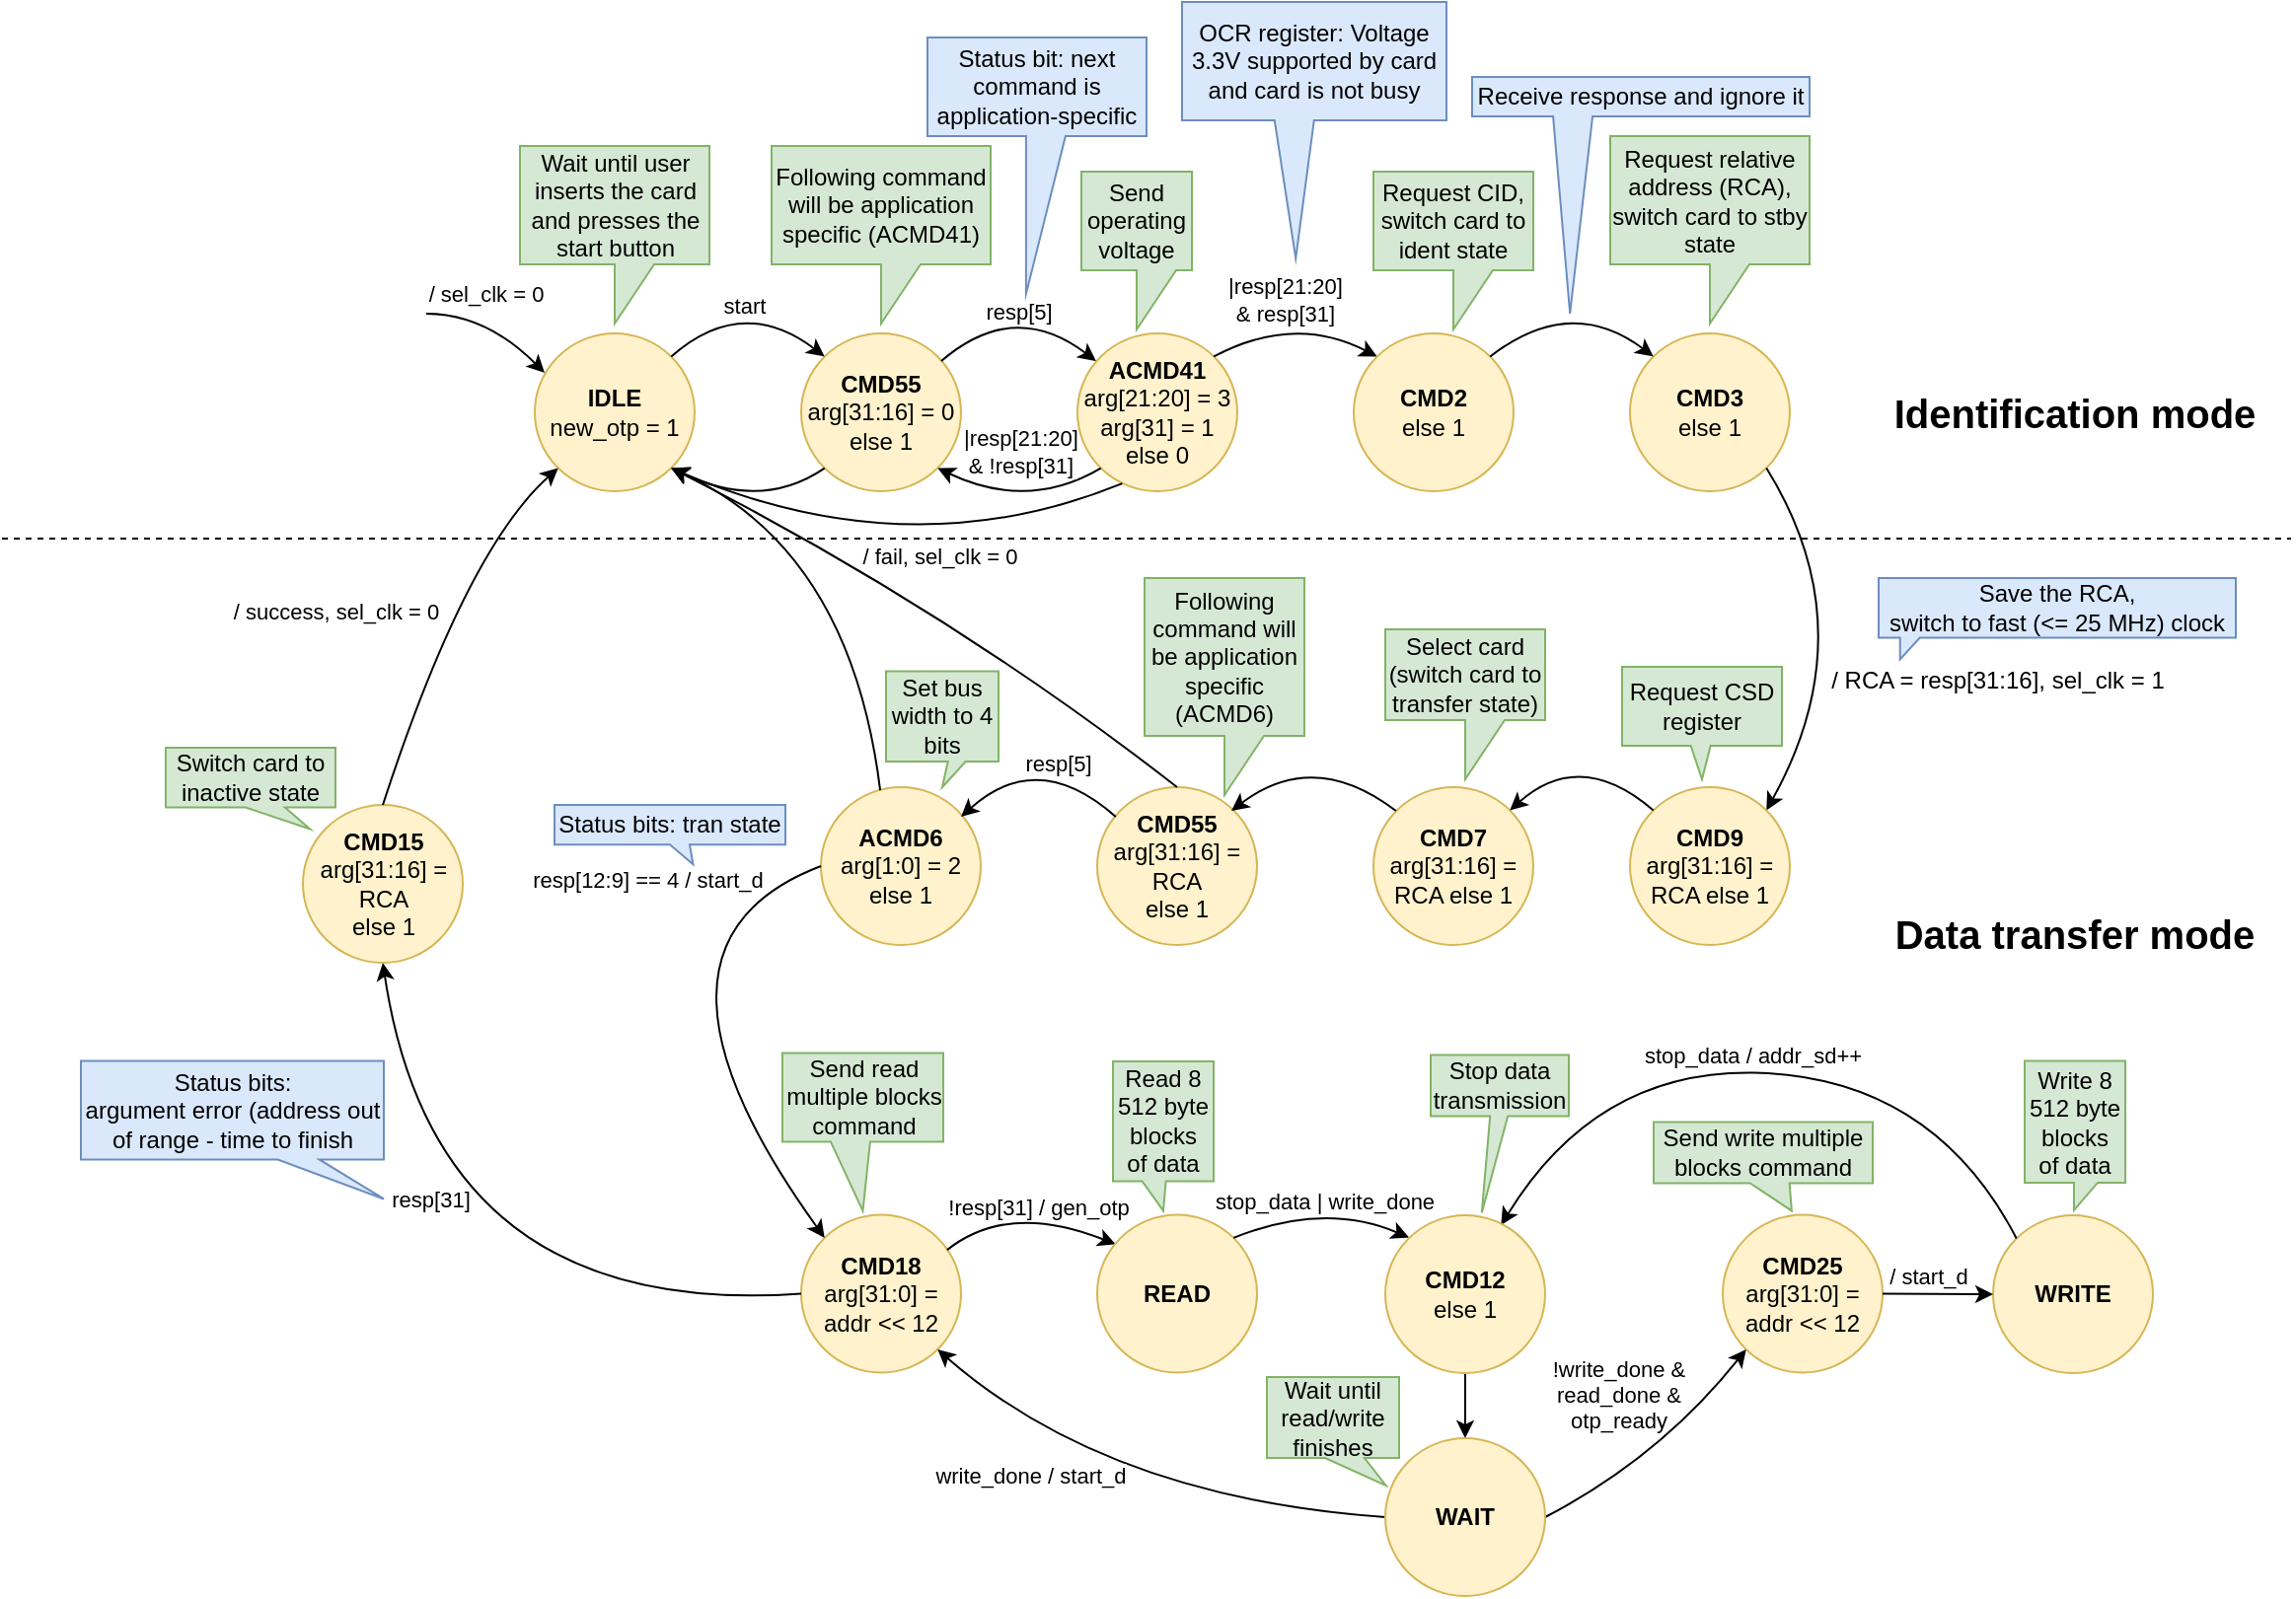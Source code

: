 <mxfile version="21.1.2" type="device">
  <diagram id="W-F6sWLnjnpeOiXVLfIf" name="Страница 1">
    <mxGraphModel dx="446" dy="288" grid="1" gridSize="10" guides="1" tooltips="1" connect="1" arrows="1" fold="1" page="1" pageScale="1" pageWidth="1169" pageHeight="827" math="0" shadow="0">
      <root>
        <mxCell id="0" />
        <mxCell id="1" parent="0" />
        <mxCell id="KcrwTRFAVIsgEg5xFYBQ-48" value="&lt;b&gt;IDLE&lt;/b&gt;&lt;br&gt;new_otp = 1" style="ellipse;whiteSpace=wrap;html=1;aspect=fixed;fillColor=#fff2cc;strokeColor=#d6b656;" parent="1" vertex="1">
          <mxGeometry x="270" y="230" width="81" height="80" as="geometry" />
        </mxCell>
        <mxCell id="KcrwTRFAVIsgEg5xFYBQ-49" value="&lt;b&gt;CMD55&lt;br&gt;&lt;/b&gt;arg[31:16] = 0&lt;br&gt;else 1" style="ellipse;whiteSpace=wrap;html=1;aspect=fixed;fillColor=#fff2cc;strokeColor=#d6b656;" parent="1" vertex="1">
          <mxGeometry x="405" y="230" width="81" height="80" as="geometry" />
        </mxCell>
        <mxCell id="KcrwTRFAVIsgEg5xFYBQ-50" value="" style="curved=1;endArrow=classic;html=1;rounded=0;" parent="1" edge="1">
          <mxGeometry width="50" height="50" relative="1" as="geometry">
            <mxPoint x="215" y="220" as="sourcePoint" />
            <mxPoint x="275" y="250" as="targetPoint" />
            <Array as="points">
              <mxPoint x="245.0" y="220" />
            </Array>
          </mxGeometry>
        </mxCell>
        <mxCell id="V_0UxdWH2Facl6ypG54b-16" value="/ sel_clk = 0" style="edgeLabel;html=1;align=center;verticalAlign=middle;resizable=0;points=[];" parent="KcrwTRFAVIsgEg5xFYBQ-50" vertex="1" connectable="0">
          <mxGeometry x="-0.392" y="-4" relative="1" as="geometry">
            <mxPoint x="8" y="-14" as="offset" />
          </mxGeometry>
        </mxCell>
        <mxCell id="KcrwTRFAVIsgEg5xFYBQ-52" value="" style="curved=1;endArrow=classic;html=1;rounded=0;entryX=0;entryY=0;entryDx=0;entryDy=0;exitX=1;exitY=0;exitDx=0;exitDy=0;" parent="1" source="KcrwTRFAVIsgEg5xFYBQ-48" target="KcrwTRFAVIsgEg5xFYBQ-49" edge="1">
          <mxGeometry width="50" height="50" relative="1" as="geometry">
            <mxPoint x="350" y="250" as="sourcePoint" />
            <mxPoint x="400" y="200" as="targetPoint" />
            <Array as="points">
              <mxPoint x="375" y="210" />
            </Array>
          </mxGeometry>
        </mxCell>
        <mxCell id="KcrwTRFAVIsgEg5xFYBQ-53" value="start" style="edgeLabel;html=1;align=center;verticalAlign=middle;resizable=0;points=[];" parent="KcrwTRFAVIsgEg5xFYBQ-52" vertex="1" connectable="0">
          <mxGeometry x="-0.276" y="-9" relative="1" as="geometry">
            <mxPoint x="3" y="-9" as="offset" />
          </mxGeometry>
        </mxCell>
        <mxCell id="KcrwTRFAVIsgEg5xFYBQ-54" value="&lt;b&gt;ACMD41&lt;/b&gt;&lt;br&gt;arg[21:20] = 3&lt;br&gt;arg[31] = 1&lt;br&gt;else 0" style="ellipse;whiteSpace=wrap;html=1;aspect=fixed;fillColor=#fff2cc;strokeColor=#d6b656;" parent="1" vertex="1">
          <mxGeometry x="545" y="230" width="81" height="80" as="geometry" />
        </mxCell>
        <mxCell id="KcrwTRFAVIsgEg5xFYBQ-57" value="" style="curved=1;endArrow=classic;html=1;rounded=0;entryX=0;entryY=0;entryDx=0;entryDy=0;exitX=1;exitY=0;exitDx=0;exitDy=0;" parent="1" edge="1">
          <mxGeometry width="50" height="50" relative="1" as="geometry">
            <mxPoint x="476" y="244" as="sourcePoint" />
            <mxPoint x="554.431" y="244" as="targetPoint" />
            <Array as="points">
              <mxPoint x="512.716" y="212.284" />
            </Array>
          </mxGeometry>
        </mxCell>
        <mxCell id="O6xWV5hV_0OxlYaLfOpM-2" value="resp[5]" style="edgeLabel;html=1;align=center;verticalAlign=middle;resizable=0;points=[];" parent="KcrwTRFAVIsgEg5xFYBQ-57" vertex="1" connectable="0">
          <mxGeometry x="-0.367" y="-7" relative="1" as="geometry">
            <mxPoint x="10" y="-10" as="offset" />
          </mxGeometry>
        </mxCell>
        <mxCell id="6fM3Hw9QbUDeKjKxUOuF-47" value="" style="curved=1;endArrow=classic;html=1;rounded=0;exitX=1;exitY=0;exitDx=0;exitDy=0;entryX=0;entryY=0;entryDx=0;entryDy=0;" parent="1" source="KcrwTRFAVIsgEg5xFYBQ-54" target="6fM3Hw9QbUDeKjKxUOuF-49" edge="1">
          <mxGeometry width="50" height="50" relative="1" as="geometry">
            <mxPoint x="425" y="270" as="sourcePoint" />
            <mxPoint x="755" y="250" as="targetPoint" />
            <Array as="points">
              <mxPoint x="655" y="220" />
            </Array>
          </mxGeometry>
        </mxCell>
        <mxCell id="6fM3Hw9QbUDeKjKxUOuF-48" value="|resp[21:20]&lt;br&gt;&amp;amp; resp[31]" style="edgeLabel;html=1;align=center;verticalAlign=middle;resizable=0;points=[];" parent="6fM3Hw9QbUDeKjKxUOuF-47" vertex="1" connectable="0">
          <mxGeometry x="0.339" y="-23" relative="1" as="geometry">
            <mxPoint x="-9" y="-35" as="offset" />
          </mxGeometry>
        </mxCell>
        <mxCell id="6fM3Hw9QbUDeKjKxUOuF-49" value="&lt;b&gt;CMD2&lt;/b&gt;&lt;br&gt;else 1" style="ellipse;whiteSpace=wrap;html=1;aspect=fixed;fillColor=#fff2cc;strokeColor=#d6b656;" parent="1" vertex="1">
          <mxGeometry x="685" y="230" width="81" height="80" as="geometry" />
        </mxCell>
        <mxCell id="6fM3Hw9QbUDeKjKxUOuF-52" value="" style="curved=1;endArrow=classic;html=1;rounded=0;exitX=0.28;exitY=0.951;exitDx=0;exitDy=0;entryX=1;entryY=1;entryDx=0;entryDy=0;exitPerimeter=0;" parent="1" source="KcrwTRFAVIsgEg5xFYBQ-54" target="KcrwTRFAVIsgEg5xFYBQ-48" edge="1">
          <mxGeometry width="50" height="50" relative="1" as="geometry">
            <mxPoint x="623.284" y="308.284" as="sourcePoint" />
            <mxPoint x="595" y="320" as="targetPoint" />
            <Array as="points">
              <mxPoint x="460" y="350" />
            </Array>
          </mxGeometry>
        </mxCell>
        <mxCell id="6fM3Hw9QbUDeKjKxUOuF-54" value="&lt;b&gt;CMD3&lt;/b&gt;&lt;br&gt;else 1" style="ellipse;whiteSpace=wrap;html=1;aspect=fixed;fillColor=#fff2cc;strokeColor=#d6b656;" parent="1" vertex="1">
          <mxGeometry x="825" y="230" width="81" height="80" as="geometry" />
        </mxCell>
        <mxCell id="6fM3Hw9QbUDeKjKxUOuF-55" value="" style="curved=1;endArrow=classic;html=1;rounded=0;exitX=1;exitY=0;exitDx=0;exitDy=0;entryX=0;entryY=0;entryDx=0;entryDy=0;" parent="1" source="6fM3Hw9QbUDeKjKxUOuF-49" target="6fM3Hw9QbUDeKjKxUOuF-54" edge="1">
          <mxGeometry width="50" height="50" relative="1" as="geometry">
            <mxPoint x="615" y="260" as="sourcePoint" />
            <mxPoint x="665" y="210" as="targetPoint" />
            <Array as="points">
              <mxPoint x="795" y="210" />
            </Array>
          </mxGeometry>
        </mxCell>
        <mxCell id="6fM3Hw9QbUDeKjKxUOuF-58" value="/ RCA = resp[31:16], sel_clk = 1" style="text;html=1;align=center;verticalAlign=middle;resizable=0;points=[];autosize=1;strokeColor=none;fillColor=none;" parent="1" vertex="1">
          <mxGeometry x="916" y="391" width="190" height="30" as="geometry" />
        </mxCell>
        <mxCell id="6fM3Hw9QbUDeKjKxUOuF-59" value="" style="curved=1;endArrow=classic;html=1;rounded=0;exitX=1;exitY=1;exitDx=0;exitDy=0;entryX=1;entryY=0;entryDx=0;entryDy=0;" parent="1" source="6fM3Hw9QbUDeKjKxUOuF-54" target="jrYbwytKNGv0v-PPE6z6-2" edge="1">
          <mxGeometry width="50" height="50" relative="1" as="geometry">
            <mxPoint x="835" y="450" as="sourcePoint" />
            <mxPoint x="900" y="460" as="targetPoint" />
            <Array as="points">
              <mxPoint x="945" y="380" />
            </Array>
          </mxGeometry>
        </mxCell>
        <mxCell id="6fM3Hw9QbUDeKjKxUOuF-60" value="&lt;b&gt;CMD7&lt;/b&gt;&lt;br&gt;arg[31:16] = RCA else 1" style="ellipse;whiteSpace=wrap;html=1;aspect=fixed;fillColor=#fff2cc;strokeColor=#d6b656;" parent="1" vertex="1">
          <mxGeometry x="695" y="460" width="81" height="80" as="geometry" />
        </mxCell>
        <mxCell id="O6xWV5hV_0OxlYaLfOpM-1" value="&lt;b&gt;CMD55&lt;/b&gt;&lt;br&gt;arg[31:16] = RCA&lt;br&gt;else 1" style="ellipse;whiteSpace=wrap;html=1;aspect=fixed;fillColor=#fff2cc;strokeColor=#d6b656;" parent="1" vertex="1">
          <mxGeometry x="555" y="460" width="81" height="80" as="geometry" />
        </mxCell>
        <mxCell id="iV3B52UpifQztuAh5zCx-1" value="" style="curved=1;endArrow=none;html=1;rounded=0;exitX=1;exitY=0;exitDx=0;exitDy=0;entryX=0;entryY=0;entryDx=0;entryDy=0;startArrow=classic;startFill=1;endFill=0;" parent="1" edge="1">
          <mxGeometry width="50" height="50" relative="1" as="geometry">
            <mxPoint x="623" y="472" as="sourcePoint" />
            <mxPoint x="706.431" y="472.0" as="targetPoint" />
            <Array as="points">
              <mxPoint x="664.716" y="440.284" />
            </Array>
          </mxGeometry>
        </mxCell>
        <mxCell id="iV3B52UpifQztuAh5zCx-2" value="&lt;b&gt;ACMD6&lt;/b&gt;&lt;br&gt;arg[1:0] = 2&lt;br&gt;else 1" style="ellipse;whiteSpace=wrap;html=1;aspect=fixed;fillColor=#fff2cc;strokeColor=#d6b656;" parent="1" vertex="1">
          <mxGeometry x="415" y="460" width="81" height="80" as="geometry" />
        </mxCell>
        <mxCell id="iV3B52UpifQztuAh5zCx-3" value="" style="curved=1;endArrow=none;html=1;rounded=0;entryX=0;entryY=0;entryDx=0;entryDy=0;exitX=1;exitY=0;exitDx=0;exitDy=0;startArrow=classic;startFill=1;endFill=0;" parent="1" edge="1">
          <mxGeometry width="50" height="50" relative="1" as="geometry">
            <mxPoint x="486" y="475" as="sourcePoint" />
            <mxPoint x="564.431" y="475" as="targetPoint" />
            <Array as="points">
              <mxPoint x="525" y="440" />
            </Array>
          </mxGeometry>
        </mxCell>
        <mxCell id="iV3B52UpifQztuAh5zCx-4" value="resp[5]" style="edgeLabel;html=1;align=center;verticalAlign=middle;resizable=0;points=[];" parent="iV3B52UpifQztuAh5zCx-3" vertex="1" connectable="0">
          <mxGeometry x="-0.367" y="-7" relative="1" as="geometry">
            <mxPoint x="19" y="-10" as="offset" />
          </mxGeometry>
        </mxCell>
        <mxCell id="iV3B52UpifQztuAh5zCx-8" value="&lt;b&gt;CMD18&lt;/b&gt;&lt;br&gt;arg[31:0] = addr &amp;lt;&amp;lt; 12" style="ellipse;whiteSpace=wrap;html=1;aspect=fixed;fillColor=#fff2cc;strokeColor=#d6b656;" parent="1" vertex="1">
          <mxGeometry x="405" y="676.72" width="81" height="80" as="geometry" />
        </mxCell>
        <mxCell id="iV3B52UpifQztuAh5zCx-9" value="" style="curved=1;endArrow=none;html=1;rounded=0;exitX=0;exitY=0;exitDx=0;exitDy=0;startArrow=classic;startFill=1;endFill=0;entryX=0;entryY=0.5;entryDx=0;entryDy=0;" parent="1" source="iV3B52UpifQztuAh5zCx-8" target="iV3B52UpifQztuAh5zCx-2" edge="1">
          <mxGeometry width="50" height="50" relative="1" as="geometry">
            <mxPoint x="348" y="472.0" as="sourcePoint" />
            <mxPoint x="310.5" y="540" as="targetPoint" />
            <Array as="points">
              <mxPoint x="310" y="540" />
            </Array>
          </mxGeometry>
        </mxCell>
        <mxCell id="iV3B52UpifQztuAh5zCx-10" value="resp[12:9] == 4 / start_d" style="edgeLabel;html=1;align=center;verticalAlign=middle;resizable=0;points=[];" parent="iV3B52UpifQztuAh5zCx-9" vertex="1" connectable="0">
          <mxGeometry x="0.233" y="-13" relative="1" as="geometry">
            <mxPoint x="6" y="-26" as="offset" />
          </mxGeometry>
        </mxCell>
        <mxCell id="iV3B52UpifQztuAh5zCx-11" value="&lt;b&gt;CMD25&lt;/b&gt;&lt;br&gt;arg[31:0] = addr &amp;lt;&amp;lt; 12" style="ellipse;whiteSpace=wrap;html=1;aspect=fixed;fillColor=#fff2cc;strokeColor=#d6b656;" parent="1" vertex="1">
          <mxGeometry x="872" y="676.72" width="81" height="80" as="geometry" />
        </mxCell>
        <mxCell id="iV3B52UpifQztuAh5zCx-12" value="" style="curved=1;endArrow=classic;html=1;rounded=0;entryX=0;entryY=0;entryDx=0;entryDy=0;exitX=0.913;exitY=0.223;exitDx=0;exitDy=0;exitPerimeter=0;" parent="1" source="iV3B52UpifQztuAh5zCx-8" edge="1">
          <mxGeometry width="50" height="50" relative="1" as="geometry">
            <mxPoint x="486" y="691.72" as="sourcePoint" />
            <mxPoint x="564.431" y="691.72" as="targetPoint" />
            <Array as="points">
              <mxPoint x="510" y="670" />
            </Array>
          </mxGeometry>
        </mxCell>
        <mxCell id="iV3B52UpifQztuAh5zCx-13" value="!resp[31] / gen_otp" style="edgeLabel;html=1;align=center;verticalAlign=middle;resizable=0;points=[];labelBackgroundColor=none;" parent="iV3B52UpifQztuAh5zCx-12" vertex="1" connectable="0">
          <mxGeometry x="-0.367" y="-7" relative="1" as="geometry">
            <mxPoint x="17" y="-8" as="offset" />
          </mxGeometry>
        </mxCell>
        <mxCell id="iV3B52UpifQztuAh5zCx-14" value="" style="curved=1;endArrow=classic;html=1;rounded=0;entryX=1;entryY=1;entryDx=0;entryDy=0;exitX=0;exitY=0.5;exitDx=0;exitDy=0;" parent="1" source="khvH6Rz9v-6Bei9KLh18-4" target="iV3B52UpifQztuAh5zCx-8" edge="1">
          <mxGeometry width="50" height="50" relative="1" as="geometry">
            <mxPoint x="741.5" y="676.72" as="sourcePoint" />
            <mxPoint x="492.84" y="513.6" as="targetPoint" />
            <Array as="points">
              <mxPoint x="560" y="820" />
            </Array>
          </mxGeometry>
        </mxCell>
        <mxCell id="2bQfTvNvb8pTR67cu4QD-1" value="write_done / start_d" style="edgeLabel;html=1;align=center;verticalAlign=middle;resizable=0;points=[];" parent="iV3B52UpifQztuAh5zCx-14" vertex="1" connectable="0">
          <mxGeometry x="-0.223" y="13" relative="1" as="geometry">
            <mxPoint x="-81" y="-27" as="offset" />
          </mxGeometry>
        </mxCell>
        <mxCell id="iV3B52UpifQztuAh5zCx-16" value="" style="curved=1;endArrow=classic;html=1;rounded=0;exitX=0;exitY=0.5;exitDx=0;exitDy=0;entryX=0.5;entryY=1;entryDx=0;entryDy=0;" parent="1" source="iV3B52UpifQztuAh5zCx-8" target="iV3B52UpifQztuAh5zCx-20" edge="1">
          <mxGeometry width="50" height="50" relative="1" as="geometry">
            <mxPoint x="536" y="374.0" as="sourcePoint" />
            <mxPoint x="255" y="560" as="targetPoint" />
            <Array as="points">
              <mxPoint x="220" y="730" />
            </Array>
          </mxGeometry>
        </mxCell>
        <mxCell id="iV3B52UpifQztuAh5zCx-18" value="resp[31]" style="edgeLabel;html=1;align=center;verticalAlign=middle;resizable=0;points=[];" parent="iV3B52UpifQztuAh5zCx-16" vertex="1" connectable="0">
          <mxGeometry x="0.31" y="-50" relative="1" as="geometry">
            <mxPoint x="-44" y="2" as="offset" />
          </mxGeometry>
        </mxCell>
        <mxCell id="iV3B52UpifQztuAh5zCx-20" value="&lt;b&gt;CMD15&lt;/b&gt;&lt;br&gt;arg[31:16] = RCA&lt;br&gt;else 1" style="ellipse;whiteSpace=wrap;html=1;aspect=fixed;fillColor=#fff2cc;strokeColor=#d6b656;" parent="1" vertex="1">
          <mxGeometry x="152.5" y="469" width="81" height="80" as="geometry" />
        </mxCell>
        <mxCell id="iV3B52UpifQztuAh5zCx-21" value="" style="curved=1;endArrow=classic;html=1;rounded=0;entryX=0;entryY=1;entryDx=0;entryDy=0;exitX=0.5;exitY=0;exitDx=0;exitDy=0;" parent="1" source="iV3B52UpifQztuAh5zCx-20" target="KcrwTRFAVIsgEg5xFYBQ-48" edge="1">
          <mxGeometry width="50" height="50" relative="1" as="geometry">
            <mxPoint x="164" y="481" as="sourcePoint" />
            <mxPoint x="373.431" y="350" as="targetPoint" />
            <Array as="points">
              <mxPoint x="235" y="340" />
            </Array>
          </mxGeometry>
        </mxCell>
        <mxCell id="iV3B52UpifQztuAh5zCx-22" value="/ success, sel_clk = 0" style="edgeLabel;html=1;align=center;verticalAlign=middle;resizable=0;points=[];" parent="iV3B52UpifQztuAh5zCx-21" vertex="1" connectable="0">
          <mxGeometry x="-0.367" y="-7" relative="1" as="geometry">
            <mxPoint x="-50" y="-41" as="offset" />
          </mxGeometry>
        </mxCell>
        <mxCell id="P_UbjwU8ogQ2rOzhuxDt-1" value="Wait until user inserts the card and presses the start button" style="shape=callout;whiteSpace=wrap;html=1;perimeter=calloutPerimeter;fillColor=#d5e8d4;strokeColor=#82b366;" parent="1" vertex="1">
          <mxGeometry x="262.5" y="135" width="96" height="90" as="geometry" />
        </mxCell>
        <mxCell id="P_UbjwU8ogQ2rOzhuxDt-2" value="Following command will be application specific (ACMD41)" style="shape=callout;whiteSpace=wrap;html=1;perimeter=calloutPerimeter;fillColor=#d5e8d4;strokeColor=#82b366;" parent="1" vertex="1">
          <mxGeometry x="390" y="135" width="111" height="90" as="geometry" />
        </mxCell>
        <mxCell id="P_UbjwU8ogQ2rOzhuxDt-4" value="" style="curved=1;endArrow=classic;html=1;rounded=0;exitX=0;exitY=1;exitDx=0;exitDy=0;entryX=1;entryY=1;entryDx=0;entryDy=0;" parent="1" source="KcrwTRFAVIsgEg5xFYBQ-49" target="KcrwTRFAVIsgEg5xFYBQ-48" edge="1">
          <mxGeometry width="50" height="50" relative="1" as="geometry">
            <mxPoint x="404.996" y="299.144" as="sourcePoint" />
            <mxPoint x="186.564" y="299.144" as="targetPoint" />
            <Array as="points">
              <mxPoint x="385" y="320" />
            </Array>
          </mxGeometry>
        </mxCell>
        <mxCell id="P_UbjwU8ogQ2rOzhuxDt-5" value="/ fail, sel_clk = 0" style="edgeLabel;html=1;align=center;verticalAlign=middle;resizable=0;points=[];" parent="P_UbjwU8ogQ2rOzhuxDt-4" vertex="1" connectable="0">
          <mxGeometry x="0.339" y="-23" relative="1" as="geometry">
            <mxPoint x="99" y="53" as="offset" />
          </mxGeometry>
        </mxCell>
        <mxCell id="P_UbjwU8ogQ2rOzhuxDt-6" value="" style="curved=1;endArrow=classic;html=1;rounded=0;exitX=0.5;exitY=0;exitDx=0;exitDy=0;entryX=1;entryY=1;entryDx=0;entryDy=0;" parent="1" source="O6xWV5hV_0OxlYaLfOpM-1" target="KcrwTRFAVIsgEg5xFYBQ-48" edge="1">
          <mxGeometry width="50" height="50" relative="1" as="geometry">
            <mxPoint x="625" y="320" as="sourcePoint" />
            <mxPoint x="406.569" y="320.0" as="targetPoint" />
            <Array as="points">
              <mxPoint x="480" y="370" />
            </Array>
          </mxGeometry>
        </mxCell>
        <mxCell id="P_UbjwU8ogQ2rOzhuxDt-9" value="" style="curved=1;endArrow=classic;html=1;rounded=0;exitX=0.371;exitY=0.019;exitDx=0;exitDy=0;entryX=1;entryY=1;entryDx=0;entryDy=0;exitPerimeter=0;" parent="1" source="iV3B52UpifQztuAh5zCx-2" target="KcrwTRFAVIsgEg5xFYBQ-48" edge="1">
          <mxGeometry width="50" height="50" relative="1" as="geometry">
            <mxPoint x="613.436" y="350.004" as="sourcePoint" />
            <mxPoint x="395.004" y="350.004" as="targetPoint" />
            <Array as="points">
              <mxPoint x="430" y="340" />
            </Array>
          </mxGeometry>
        </mxCell>
        <mxCell id="P_UbjwU8ogQ2rOzhuxDt-16" value="Send read multiple blocks command" style="shape=callout;whiteSpace=wrap;html=1;perimeter=calloutPerimeter;fillColor=#d5e8d4;strokeColor=#82b366;size=35;position=0.3;" parent="1" vertex="1">
          <mxGeometry x="395.5" y="594.72" width="81.5" height="80" as="geometry" />
        </mxCell>
        <mxCell id="P_UbjwU8ogQ2rOzhuxDt-17" value="Send write multiple blocks command" style="shape=callout;whiteSpace=wrap;html=1;perimeter=calloutPerimeter;fillColor=#d5e8d4;strokeColor=#82b366;size=14;position=0.44;position2=0.63;" parent="1" vertex="1">
          <mxGeometry x="837" y="629.72" width="111" height="45" as="geometry" />
        </mxCell>
        <mxCell id="P_UbjwU8ogQ2rOzhuxDt-18" value="Switch card to inactive state" style="shape=callout;whiteSpace=wrap;html=1;perimeter=calloutPerimeter;fillColor=#d5e8d4;strokeColor=#82b366;position2=0.85;base=20;size=11;position=0.47;" parent="1" vertex="1">
          <mxGeometry x="83" y="440" width="86" height="41.25" as="geometry" />
        </mxCell>
        <mxCell id="P_UbjwU8ogQ2rOzhuxDt-19" value="Set bus width to 4 bits" style="shape=callout;whiteSpace=wrap;html=1;perimeter=calloutPerimeter;fillColor=#d5e8d4;strokeColor=#82b366;size=13;position=0.55;base=9;" parent="1" vertex="1">
          <mxGeometry x="448" y="401.25" width="57" height="58.75" as="geometry" />
        </mxCell>
        <mxCell id="P_UbjwU8ogQ2rOzhuxDt-20" value="Following command will be application specific (ACMD6)" style="shape=callout;whiteSpace=wrap;html=1;perimeter=calloutPerimeter;fillColor=#d5e8d4;strokeColor=#82b366;" parent="1" vertex="1">
          <mxGeometry x="579" y="354" width="81" height="110" as="geometry" />
        </mxCell>
        <mxCell id="P_UbjwU8ogQ2rOzhuxDt-21" value="Send operating voltage" style="shape=callout;whiteSpace=wrap;html=1;perimeter=calloutPerimeter;fillColor=#d5e8d4;strokeColor=#82b366;" parent="1" vertex="1">
          <mxGeometry x="547" y="148" width="56" height="80" as="geometry" />
        </mxCell>
        <mxCell id="P_UbjwU8ogQ2rOzhuxDt-24" value="Request CID, switch card to ident state" style="shape=callout;whiteSpace=wrap;html=1;perimeter=calloutPerimeter;fillColor=#d5e8d4;strokeColor=#82b366;" parent="1" vertex="1">
          <mxGeometry x="695" y="148" width="81" height="80" as="geometry" />
        </mxCell>
        <mxCell id="P_UbjwU8ogQ2rOzhuxDt-25" value="Request relative address (RCA), switch card to stby state" style="shape=callout;whiteSpace=wrap;html=1;perimeter=calloutPerimeter;fillColor=#d5e8d4;strokeColor=#82b366;" parent="1" vertex="1">
          <mxGeometry x="815" y="130" width="101" height="95" as="geometry" />
        </mxCell>
        <mxCell id="P_UbjwU8ogQ2rOzhuxDt-26" value="" style="endArrow=none;dashed=1;html=1;rounded=0;" parent="1" edge="1">
          <mxGeometry width="50" height="50" relative="1" as="geometry">
            <mxPoint y="334" as="sourcePoint" />
            <mxPoint x="1160" y="334" as="targetPoint" />
          </mxGeometry>
        </mxCell>
        <mxCell id="P_UbjwU8ogQ2rOzhuxDt-27" value="&lt;font style=&quot;font-size: 20px;&quot;&gt;&lt;b&gt;Identification mode&lt;/b&gt;&lt;/font&gt;" style="text;html=1;strokeColor=none;fillColor=none;align=center;verticalAlign=middle;whiteSpace=wrap;rounded=0;labelBackgroundColor=none;" parent="1" vertex="1">
          <mxGeometry x="955" y="255" width="191" height="30" as="geometry" />
        </mxCell>
        <mxCell id="P_UbjwU8ogQ2rOzhuxDt-28" value="&lt;font style=&quot;font-size: 20px;&quot;&gt;&lt;b&gt;Data transfer mode&lt;/b&gt;&lt;/font&gt;" style="text;html=1;strokeColor=none;fillColor=none;align=center;verticalAlign=middle;whiteSpace=wrap;rounded=0;labelBackgroundColor=none;" parent="1" vertex="1">
          <mxGeometry x="955" y="519" width="191" height="30" as="geometry" />
        </mxCell>
        <mxCell id="V_0UxdWH2Facl6ypG54b-1" value="Request CSD register" style="shape=callout;whiteSpace=wrap;html=1;perimeter=calloutPerimeter;fillColor=#d5e8d4;strokeColor=#82b366;size=17;position=0.43;base=10;" parent="1" vertex="1">
          <mxGeometry x="821" y="399" width="81" height="57" as="geometry" />
        </mxCell>
        <mxCell id="V_0UxdWH2Facl6ypG54b-4" value="Status bit: next command is application-specific" style="shape=callout;whiteSpace=wrap;html=1;perimeter=calloutPerimeter;fillColor=#dae8fc;strokeColor=#6c8ebf;size=80;position=0.45;position2=0.45;" parent="1" vertex="1">
          <mxGeometry x="469" y="80" width="111" height="130" as="geometry" />
        </mxCell>
        <mxCell id="V_0UxdWH2Facl6ypG54b-5" value="OCR register: Voltage 3.3V supported by card and card is not busy" style="shape=callout;whiteSpace=wrap;html=1;perimeter=calloutPerimeter;fillColor=#dae8fc;strokeColor=#6c8ebf;size=70;position=0.35;position2=0.43;" parent="1" vertex="1">
          <mxGeometry x="598" y="62" width="134" height="130" as="geometry" />
        </mxCell>
        <mxCell id="V_0UxdWH2Facl6ypG54b-6" value="Receive response and ignore it" style="shape=callout;whiteSpace=wrap;html=1;perimeter=calloutPerimeter;fillColor=#dae8fc;strokeColor=#6c8ebf;size=100;position=0.24;position2=0.29;" parent="1" vertex="1">
          <mxGeometry x="745" y="100" width="171" height="120" as="geometry" />
        </mxCell>
        <mxCell id="V_0UxdWH2Facl6ypG54b-7" value="Save the RCA,&lt;br&gt;switch to fast (&amp;lt;= 25 MHz) clock" style="shape=callout;whiteSpace=wrap;html=1;perimeter=calloutPerimeter;fillColor=#dae8fc;strokeColor=#6c8ebf;size=11;position=0.06;position2=0.06;base=10;" parent="1" vertex="1">
          <mxGeometry x="951" y="354" width="181" height="41.25" as="geometry" />
        </mxCell>
        <mxCell id="V_0UxdWH2Facl6ypG54b-12" value="Status bits: tran state" style="shape=callout;whiteSpace=wrap;html=1;perimeter=calloutPerimeter;fillColor=#dae8fc;strokeColor=#6c8ebf;size=10;position=0.5;position2=0.6;base=10;" parent="1" vertex="1">
          <mxGeometry x="280" y="469" width="117" height="30.12" as="geometry" />
        </mxCell>
        <mxCell id="V_0UxdWH2Facl6ypG54b-15" value="Status bits:&lt;br&gt;argument error (address out of range - time to finish" style="shape=callout;whiteSpace=wrap;html=1;perimeter=calloutPerimeter;fillColor=#dae8fc;strokeColor=#6c8ebf;size=20;position=0.65;position2=1;base=21;" parent="1" vertex="1">
          <mxGeometry x="40" y="598.72" width="153.5" height="70" as="geometry" />
        </mxCell>
        <mxCell id="2bQfTvNvb8pTR67cu4QD-6" value="Read 8 512 byte&lt;br&gt;&amp;nbsp;blocks&amp;nbsp; of data" style="shape=callout;whiteSpace=wrap;html=1;perimeter=calloutPerimeter;fillColor=#d5e8d4;strokeColor=#82b366;size=15;position=0.29;base=12;" parent="1" vertex="1">
          <mxGeometry x="563" y="599" width="51" height="75.72" as="geometry" />
        </mxCell>
        <mxCell id="2bQfTvNvb8pTR67cu4QD-7" value="&lt;b&gt;READ&lt;/b&gt;" style="ellipse;whiteSpace=wrap;html=1;aspect=fixed;fillColor=#fff2cc;strokeColor=#d6b656;" parent="1" vertex="1">
          <mxGeometry x="555" y="676.72" width="81" height="80" as="geometry" />
        </mxCell>
        <mxCell id="2bQfTvNvb8pTR67cu4QD-8" value="&lt;b&gt;WRITE&lt;/b&gt;" style="ellipse;whiteSpace=wrap;html=1;aspect=fixed;fillColor=#fff2cc;strokeColor=#d6b656;" parent="1" vertex="1">
          <mxGeometry x="1009" y="677" width="81" height="80" as="geometry" />
        </mxCell>
        <mxCell id="2bQfTvNvb8pTR67cu4QD-9" value="" style="curved=1;endArrow=classic;html=1;rounded=0;entryX=0;entryY=0;entryDx=0;entryDy=0;exitX=1;exitY=0;exitDx=0;exitDy=0;" parent="1" source="2bQfTvNvb8pTR67cu4QD-7" edge="1">
          <mxGeometry width="50" height="50" relative="1" as="geometry">
            <mxPoint x="625.0" y="691.72" as="sourcePoint" />
            <mxPoint x="713.041" y="688.261" as="targetPoint" />
            <Array as="points">
              <mxPoint x="670" y="670" />
            </Array>
          </mxGeometry>
        </mxCell>
        <mxCell id="xf-47bPqlKCnGC8mKcVy-2" value="stop_data | write_done" style="edgeLabel;html=1;align=center;verticalAlign=middle;resizable=0;points=[];" parent="2bQfTvNvb8pTR67cu4QD-9" vertex="1" connectable="0">
          <mxGeometry x="-0.045" y="-7" relative="1" as="geometry">
            <mxPoint y="-8" as="offset" />
          </mxGeometry>
        </mxCell>
        <mxCell id="2bQfTvNvb8pTR67cu4QD-12" value="" style="curved=1;endArrow=classic;html=1;rounded=0;entryX=0;entryY=0.5;entryDx=0;entryDy=0;exitX=1;exitY=0.5;exitDx=0;exitDy=0;" parent="1" source="iV3B52UpifQztuAh5zCx-11" target="2bQfTvNvb8pTR67cu4QD-8" edge="1">
          <mxGeometry width="50" height="50" relative="1" as="geometry">
            <mxPoint x="942.0" y="688.72" as="sourcePoint" />
            <mxPoint x="1020.431" y="688.72" as="targetPoint" />
            <Array as="points" />
          </mxGeometry>
        </mxCell>
        <mxCell id="hDC2GMiljFMnm66OqVfI-1" value="/ start_d" style="edgeLabel;html=1;align=center;verticalAlign=middle;resizable=0;points=[];" parent="2bQfTvNvb8pTR67cu4QD-12" vertex="1" connectable="0">
          <mxGeometry x="0.142" y="-10" relative="1" as="geometry">
            <mxPoint x="-9" y="-19" as="offset" />
          </mxGeometry>
        </mxCell>
        <mxCell id="6s0Chp6YCJSVpaTD51H_-2" value="" style="curved=1;endArrow=classic;html=1;rounded=0;entryX=1;entryY=1;entryDx=0;entryDy=0;exitX=0;exitY=1;exitDx=0;exitDy=0;" parent="1" source="KcrwTRFAVIsgEg5xFYBQ-54" target="KcrwTRFAVIsgEg5xFYBQ-49" edge="1">
          <mxGeometry width="50" height="50" relative="1" as="geometry">
            <mxPoint x="546" y="290" as="sourcePoint" />
            <mxPoint x="707.041" y="251.541" as="targetPoint" />
            <Array as="points">
              <mxPoint x="520" y="320" />
            </Array>
          </mxGeometry>
        </mxCell>
        <mxCell id="6s0Chp6YCJSVpaTD51H_-3" value="|resp[21:20] &lt;br&gt;&amp;amp; !resp[31]" style="edgeLabel;html=1;align=center;verticalAlign=middle;resizable=0;points=[];" parent="6s0Chp6YCJSVpaTD51H_-2" vertex="1" connectable="0">
          <mxGeometry x="0.339" y="-23" relative="1" as="geometry">
            <mxPoint x="4" y="-1" as="offset" />
          </mxGeometry>
        </mxCell>
        <mxCell id="jrYbwytKNGv0v-PPE6z6-2" value="&lt;b&gt;CMD9&lt;/b&gt;&lt;br&gt;arg[31:16] = RCA else 1" style="ellipse;whiteSpace=wrap;html=1;aspect=fixed;fillColor=#fff2cc;strokeColor=#d6b656;" parent="1" vertex="1">
          <mxGeometry x="825" y="460" width="81" height="80" as="geometry" />
        </mxCell>
        <mxCell id="jrYbwytKNGv0v-PPE6z6-3" value="" style="curved=1;endArrow=none;html=1;rounded=0;entryX=0;entryY=0;entryDx=0;entryDy=0;startArrow=classic;startFill=1;endFill=0;exitX=1;exitY=0;exitDx=0;exitDy=0;" parent="1" source="6fM3Hw9QbUDeKjKxUOuF-60" target="jrYbwytKNGv0v-PPE6z6-2" edge="1">
          <mxGeometry width="50" height="50" relative="1" as="geometry">
            <mxPoint x="767" y="475" as="sourcePoint" />
            <mxPoint x="846.431" y="465.0" as="targetPoint" />
            <Array as="points">
              <mxPoint x="800" y="440" />
            </Array>
          </mxGeometry>
        </mxCell>
        <mxCell id="jrYbwytKNGv0v-PPE6z6-5" value="Select card&lt;br&gt;(switch card to transfer state)" style="shape=callout;whiteSpace=wrap;html=1;perimeter=calloutPerimeter;fillColor=#d5e8d4;strokeColor=#82b366;" parent="1" vertex="1">
          <mxGeometry x="701" y="380" width="81" height="76" as="geometry" />
        </mxCell>
        <mxCell id="ealqef27TZtwAK4QdaB--4" value="" style="curved=1;endArrow=none;html=1;rounded=0;exitX=0;exitY=1;exitDx=0;exitDy=0;entryX=1;entryY=0.5;entryDx=0;entryDy=0;startArrow=classic;startFill=1;endFill=0;" parent="1" source="iV3B52UpifQztuAh5zCx-11" target="khvH6Rz9v-6Bei9KLh18-4" edge="1">
          <mxGeometry width="50" height="50" relative="1" as="geometry">
            <mxPoint x="633" y="482" as="sourcePoint" />
            <mxPoint x="782" y="716.72" as="targetPoint" />
            <Array as="points">
              <mxPoint x="840" y="800" />
            </Array>
          </mxGeometry>
        </mxCell>
        <mxCell id="xf-47bPqlKCnGC8mKcVy-3" value="!write_done &amp;amp;&lt;br style=&quot;border-color: var(--border-color);&quot;&gt;read_done &amp;amp; &lt;br&gt;otp_ready" style="edgeLabel;html=1;align=center;verticalAlign=middle;resizable=0;points=[];labelBackgroundColor=none;" parent="ealqef27TZtwAK4QdaB--4" vertex="1" connectable="0">
          <mxGeometry x="-0.334" y="2" relative="1" as="geometry">
            <mxPoint x="-39" y="-14" as="offset" />
          </mxGeometry>
        </mxCell>
        <mxCell id="ealqef27TZtwAK4QdaB--6" value="" style="curved=1;endArrow=classic;html=1;rounded=0;entryX=0.724;entryY=0.066;entryDx=0;entryDy=0;exitX=0;exitY=0;exitDx=0;exitDy=0;entryPerimeter=0;" parent="1" source="2bQfTvNvb8pTR67cu4QD-8" edge="1">
          <mxGeometry width="50" height="50" relative="1" as="geometry">
            <mxPoint x="925.0" y="698.72" as="sourcePoint" />
            <mxPoint x="759.644" y="682" as="targetPoint" />
            <Array as="points">
              <mxPoint x="980" y="610" />
              <mxPoint x="810" y="600" />
            </Array>
          </mxGeometry>
        </mxCell>
        <mxCell id="ealqef27TZtwAK4QdaB--7" value="stop_data / addr_sd++" style="edgeLabel;html=1;align=center;verticalAlign=middle;resizable=0;points=[];" parent="ealqef27TZtwAK4QdaB--6" vertex="1" connectable="0">
          <mxGeometry x="0.142" y="-10" relative="1" as="geometry">
            <mxPoint x="20" y="2" as="offset" />
          </mxGeometry>
        </mxCell>
        <mxCell id="xf-47bPqlKCnGC8mKcVy-6" value="Stop data transmission" style="shape=callout;whiteSpace=wrap;html=1;perimeter=calloutPerimeter;fillColor=#d5e8d4;strokeColor=#82b366;size=49;position=0.43;position2=0.37;base=9;" parent="1" vertex="1">
          <mxGeometry x="724" y="595.72" width="70" height="80" as="geometry" />
        </mxCell>
        <mxCell id="xf-47bPqlKCnGC8mKcVy-7" value="Write 8 512 byte&lt;br&gt;&amp;nbsp;blocks&amp;nbsp; of data" style="shape=callout;whiteSpace=wrap;html=1;perimeter=calloutPerimeter;fillColor=#d5e8d4;strokeColor=#82b366;size=14;position=0.49;base=12;position2=0.49;" parent="1" vertex="1">
          <mxGeometry x="1025" y="598.72" width="51" height="75.72" as="geometry" />
        </mxCell>
        <mxCell id="khvH6Rz9v-6Bei9KLh18-5" style="edgeStyle=orthogonalEdgeStyle;rounded=0;orthogonalLoop=1;jettySize=auto;html=1;entryX=0.5;entryY=0;entryDx=0;entryDy=0;" parent="1" source="khvH6Rz9v-6Bei9KLh18-3" target="khvH6Rz9v-6Bei9KLh18-4" edge="1">
          <mxGeometry relative="1" as="geometry" />
        </mxCell>
        <mxCell id="khvH6Rz9v-6Bei9KLh18-3" value="&lt;b&gt;CMD12&lt;/b&gt;&lt;br&gt;else 1" style="ellipse;whiteSpace=wrap;html=1;aspect=fixed;fillColor=#fff2cc;strokeColor=#d6b656;" parent="1" vertex="1">
          <mxGeometry x="701" y="677" width="81" height="80" as="geometry" />
        </mxCell>
        <mxCell id="khvH6Rz9v-6Bei9KLh18-4" value="&lt;b&gt;WAIT&lt;/b&gt;" style="ellipse;whiteSpace=wrap;html=1;aspect=fixed;fillColor=#fff2cc;strokeColor=#d6b656;" parent="1" vertex="1">
          <mxGeometry x="701" y="790" width="81" height="80" as="geometry" />
        </mxCell>
        <mxCell id="khvH6Rz9v-6Bei9KLh18-6" value="Wait until read/write finishes" style="shape=callout;whiteSpace=wrap;html=1;perimeter=calloutPerimeter;fillColor=#d5e8d4;strokeColor=#82b366;size=14;position=0.44;position2=0.9;" parent="1" vertex="1">
          <mxGeometry x="641" y="759" width="67" height="55" as="geometry" />
        </mxCell>
      </root>
    </mxGraphModel>
  </diagram>
</mxfile>

